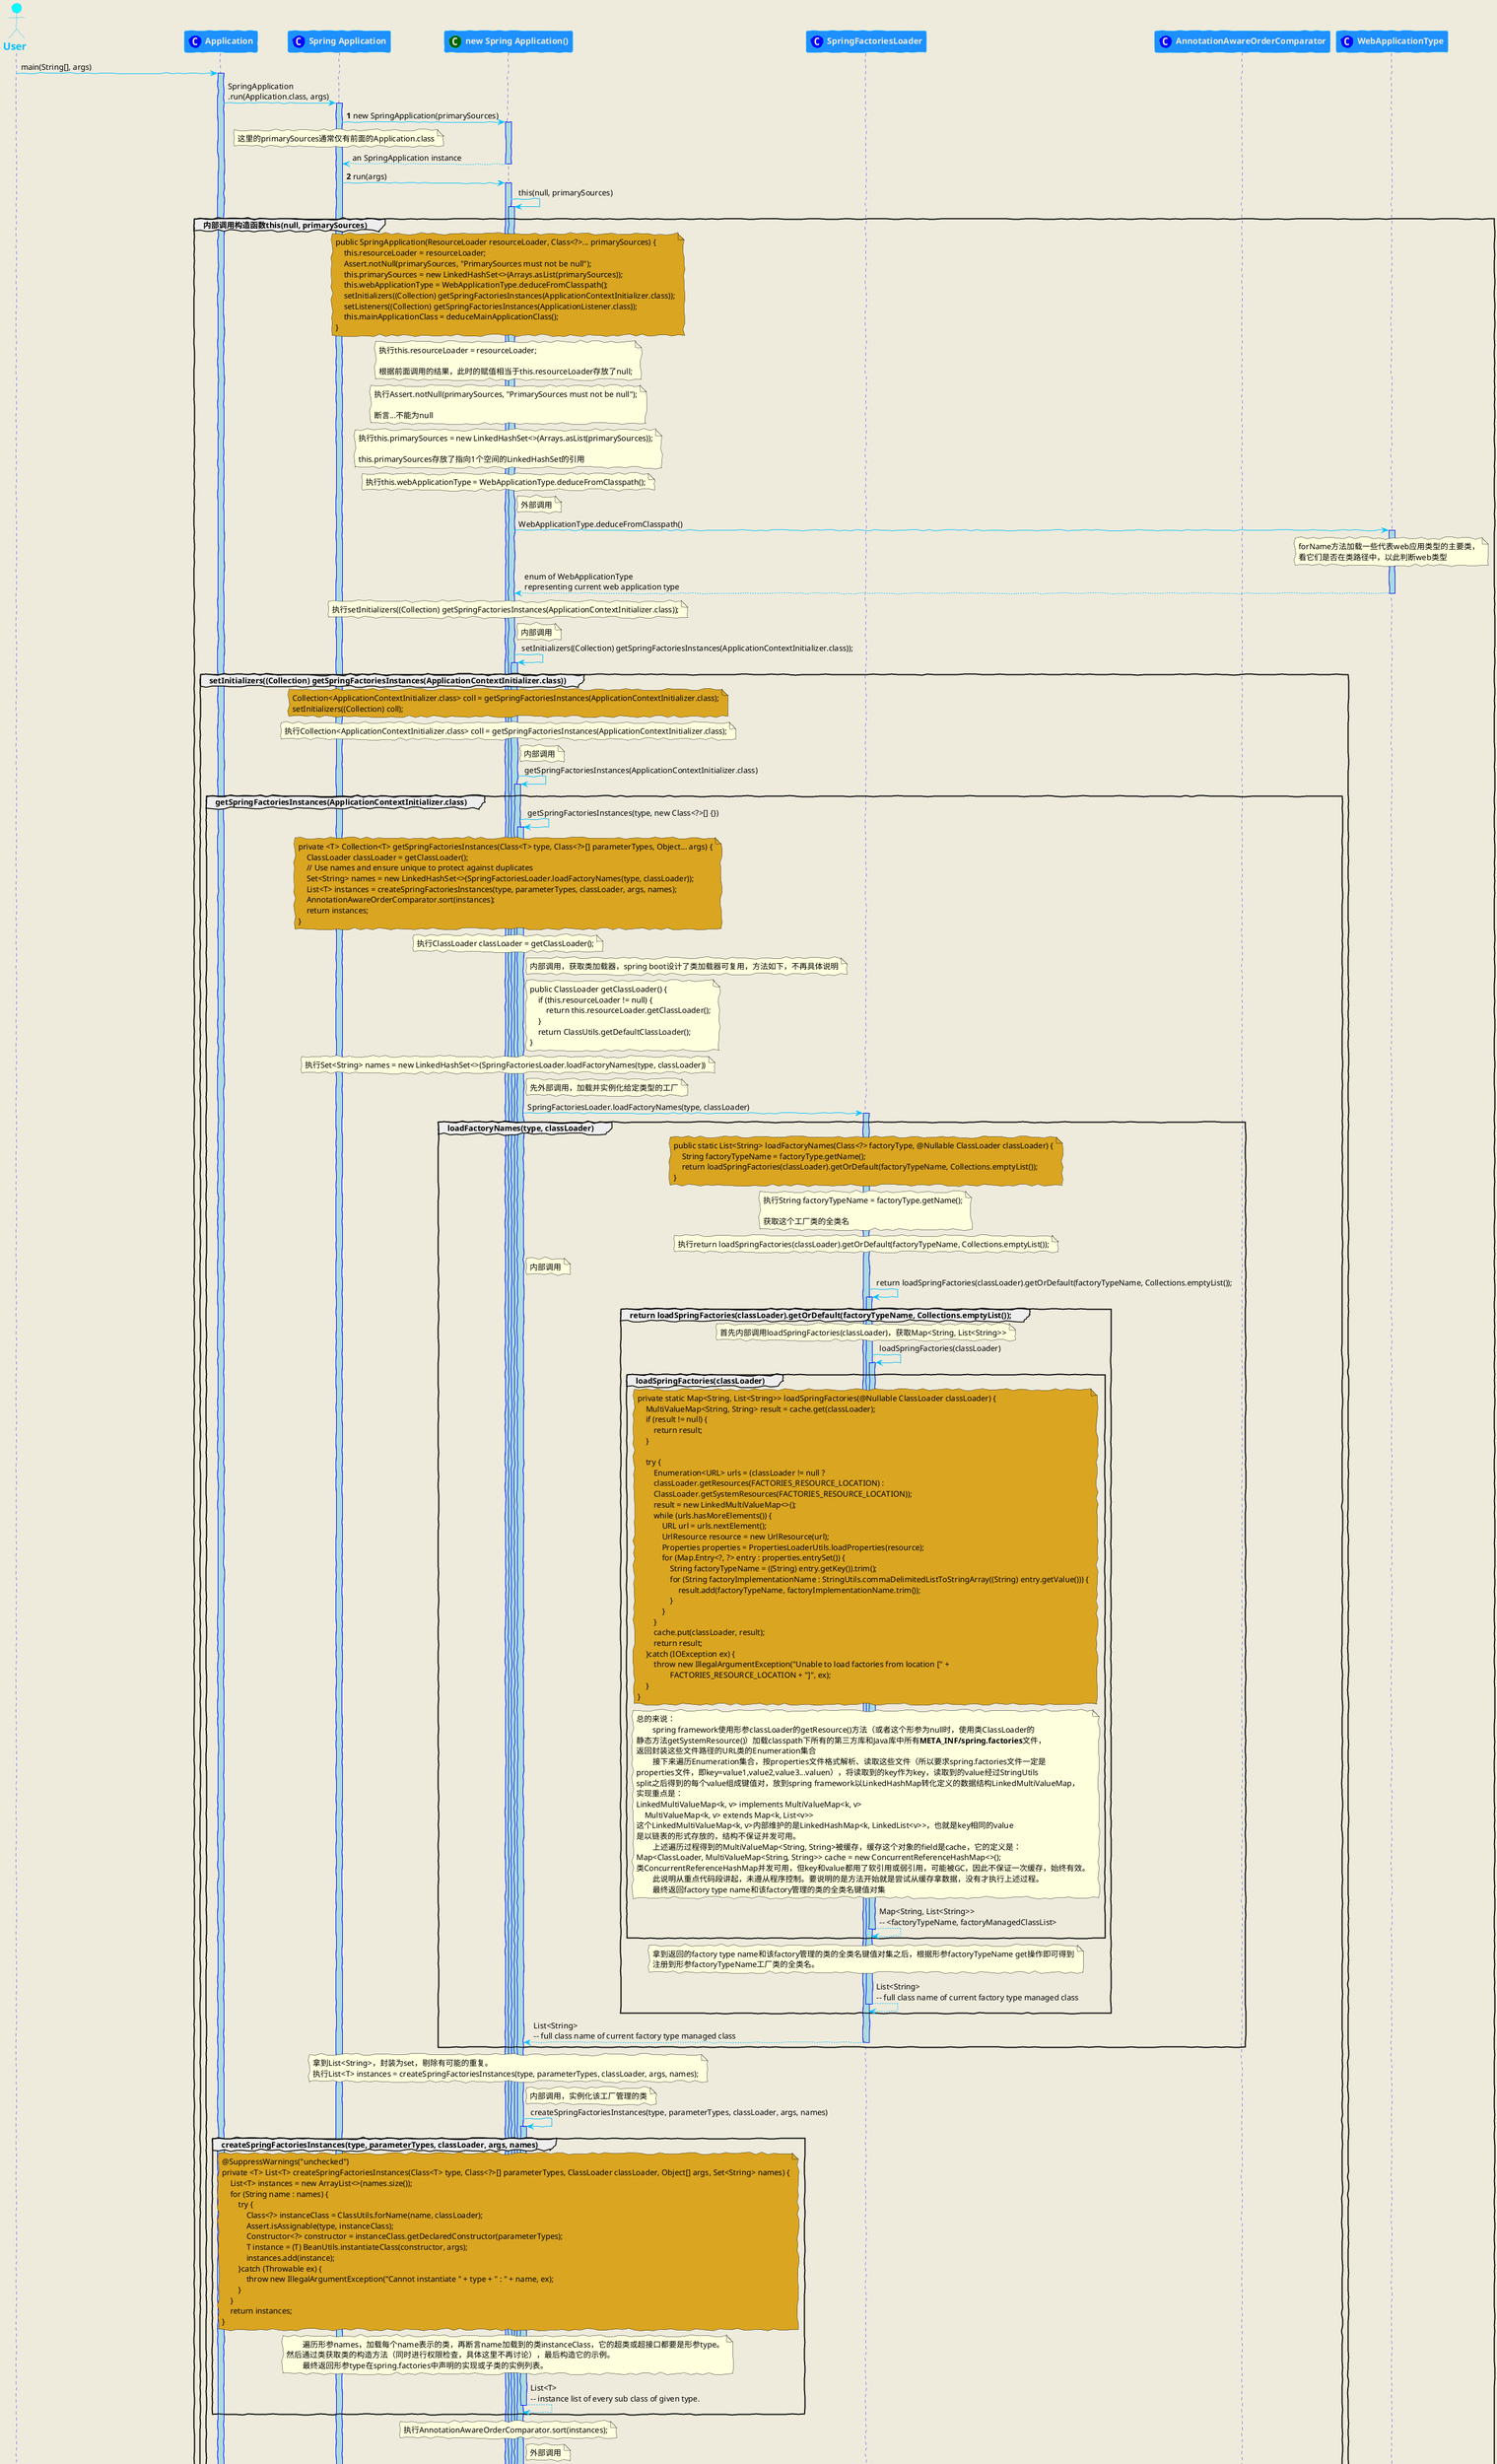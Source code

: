 @startuml
'hide footbox
skinparam backgroundColor #EEEBDC
skinparam handwritten true

skinparam Participant {
    BorderColor DeepSkyBlue
    BackgroundColor DodgerBlue
    FontSize 14
    FontColor #EEEBDC
    FontStyle bold
}

skinparam Actor {
    BorderColor DeepSkyBlue
    BackgroundColor aqua
    FontColor DeepSkyBlue
    FontSize 17
    FontStyle bold
    FontName Aapex
}

skinparam sequence {
    CircledCharacterFontColor blue
    ArrowColor DeepSkyBlue
    ArrowFontName Consolas

    LifeLineBorderColor blue
    LifeLineBackgroundColor #A9DCDF
}

actor User as U
participant "Application" as A << (C,blue) >>
participant "Spring Application" as SA << (C,blue) >>
participant "new Spring Application()" as NSA << (C,darkGreen) >>
participant "WebApplicationType" as WebType << (C,blue) >> order 1000
participant "SpringFactoriesLoader" as SpringFactoriesLoader << (C,blue) >> order 990
participant "AnnotationAwareOrderComparator" as AnnotationAwareOrderComparator << (C,blue) >> order 995


autoactivate on

U -> A: main(String[], args)

A -> SA: SpringApplication\n.run(Application.class, args)

SA -> NSA: **1** new SpringApplication(primarySources)
note over SA
这里的primarySources通常仅有前面的Application.class
end note

return an SpringApplication instance

SA -> NSA: **2** run(args)

NSA -> NSA: this(null, primarySources)

group 内部调用构造函数this(null, primarySources)
note over NSA #GoldenRod
public SpringApplication(ResourceLoader resourceLoader, Class<?>... primarySources) {
    this.resourceLoader = resourceLoader;
    Assert.notNull(primarySources, "PrimarySources must not be null");
    this.primarySources = new LinkedHashSet<>(Arrays.asList(primarySources));
    this.webApplicationType = WebApplicationType.deduceFromClasspath();
    setInitializers((Collection) getSpringFactoriesInstances(ApplicationContextInitializer.class));
    setListeners((Collection) getSpringFactoriesInstances(ApplicationListener.class));
    this.mainApplicationClass = deduceMainApplicationClass();
}
end note
note over NSA
执行this.resourceLoader = resourceLoader;

根据前面调用的结果，此时的赋值相当于this.resourceLoader存放了null;
end note
note over NSA
执行Assert.notNull(primarySources, "PrimarySources must not be null");

断言...不能为null
end note
note over NSA
执行this.primarySources = new LinkedHashSet<>(Arrays.asList(primarySources));

this.primarySources存放了指向1个空间的LinkedHashSet的引用
end note
note over NSA
执行this.webApplicationType = WebApplicationType.deduceFromClasspath();
end note
note right of NSA
外部调用
end note
NSA -> WebType: WebApplicationType.deduceFromClasspath()
note over WebType
forName方法加载一些代表web应用类型的主要类，
看它们是否在类路径中，以此判断web类型
end note
return enum of WebApplicationType\nrepresenting current web application type

note over NSA
执行setInitializers((Collection) getSpringFactoriesInstances(ApplicationContextInitializer.class));
end note
note right of NSA
内部调用
end note
NSA -> NSA: setInitializers((Collection) getSpringFactoriesInstances(ApplicationContextInitializer.class));
group setInitializers((Collection) getSpringFactoriesInstances(ApplicationContextInitializer.class))
note over NSA #GoldenRod
Collection<ApplicationContextInitializer.class> coll = getSpringFactoriesInstances(ApplicationContextInitializer.class);
setInitializers((Collection) coll);
end note
note over NSA
执行Collection<ApplicationContextInitializer.class> coll = getSpringFactoriesInstances(ApplicationContextInitializer.class);
end note
note right of NSA
内部调用
end note
NSA -> NSA: getSpringFactoriesInstances(ApplicationContextInitializer.class)
group getSpringFactoriesInstances(ApplicationContextInitializer.class)
NSA -> NSA: getSpringFactoriesInstances(type, new Class<?>[] {})
note over NSA  #GoldenRod
private <T> Collection<T> getSpringFactoriesInstances(Class<T> type, Class<?>[] parameterTypes, Object... args) {
    ClassLoader classLoader = getClassLoader();
    // Use names and ensure unique to protect against duplicates
    Set<String> names = new LinkedHashSet<>(SpringFactoriesLoader.loadFactoryNames(type, classLoader));
    List<T> instances = createSpringFactoriesInstances(type, parameterTypes, classLoader, args, names);
    AnnotationAwareOrderComparator.sort(instances);
    return instances;
}
end note
note over NSA
执行ClassLoader classLoader = getClassLoader();
end note
note right of NSA
内部调用，获取类加载器，spring boot设计了类加载器可复用，方法如下，不再具体说明
end note
note right of NSA
public ClassLoader getClassLoader() {
    if (this.resourceLoader != null) {
        return this.resourceLoader.getClassLoader();
    }
    return ClassUtils.getDefaultClassLoader();
}
end note
note over NSA
执行Set<String> names = new LinkedHashSet<>(SpringFactoriesLoader.loadFactoryNames(type, classLoader))
end note
note right of NSA
先外部调用，加载并实例化给定类型的工厂
end note
NSA -> SpringFactoriesLoader: SpringFactoriesLoader.loadFactoryNames(type, classLoader)
group loadFactoryNames(type, classLoader)
note over SpringFactoriesLoader #GoldenRod
public static List<String> loadFactoryNames(Class<?> factoryType, @Nullable ClassLoader classLoader) {
    String factoryTypeName = factoryType.getName();
    return loadSpringFactories(classLoader).getOrDefault(factoryTypeName, Collections.emptyList());
}
end note
note over SpringFactoriesLoader
执行String factoryTypeName = factoryType.getName();

获取这个工厂类的全类名
end note
note over SpringFactoriesLoader
执行return loadSpringFactories(classLoader).getOrDefault(factoryTypeName, Collections.emptyList());
end note
note right of NSA
内部调用
end note
SpringFactoriesLoader -> SpringFactoriesLoader: return loadSpringFactories(classLoader).getOrDefault(factoryTypeName, Collections.emptyList());
group return loadSpringFactories(classLoader).getOrDefault(factoryTypeName, Collections.emptyList());
note over SpringFactoriesLoader
首先内部调用loadSpringFactories(classLoader)，获取Map<String, List<String>>
end note
SpringFactoriesLoader -> SpringFactoriesLoader: loadSpringFactories(classLoader)
group loadSpringFactories(classLoader)
note over SpringFactoriesLoader #GoldenRod
private static Map<String, List<String>> loadSpringFactories(@Nullable ClassLoader classLoader) {
    MultiValueMap<String, String> result = cache.get(classLoader);
    if (result != null) {
        return result;
    }

    try {
        Enumeration<URL> urls = (classLoader != null ?
        classLoader.getResources(FACTORIES_RESOURCE_LOCATION) :
        ClassLoader.getSystemResources(FACTORIES_RESOURCE_LOCATION));
        result = new LinkedMultiValueMap<>();
        while (urls.hasMoreElements()) {
            URL url = urls.nextElement();
            UrlResource resource = new UrlResource(url);
            Properties properties = PropertiesLoaderUtils.loadProperties(resource);
            for (Map.Entry<?, ?> entry : properties.entrySet()) {
                String factoryTypeName = ((String) entry.getKey()).trim();
                for (String factoryImplementationName : StringUtils.commaDelimitedListToStringArray((String) entry.getValue())) {
                    result.add(factoryTypeName, factoryImplementationName.trim());
                }
            }
        }
        cache.put(classLoader, result);
        return result;
    }catch (IOException ex) {
        throw new IllegalArgumentException("Unable to load factories from location [" +
                FACTORIES_RESOURCE_LOCATION + "]", ex);
    }
}
end note
note over SpringFactoriesLoader
总的来说：
        spring framework使用形参classLoader的getResource()方法（或者这个形参为null时，使用类ClassLoader的
静态方法getSystemResource()）加载classpath下所有的第三方库和Java库中所有**META_INF/spring.factories**文件，
返回封装这些文件路径的URL类的Enumeration集合
        接下来遍历Enumeration集合，按properties文件格式解析、读取这些文件（所以要求spring.factories文件一定是
properties文件，即key=value1,value2,value3...valuen），将读取到的key作为key，读取到的value经过StringUtils
split之后得到的每个value组成键值对，放到spring framework以LinkedHashMap转化定义的数据结构LinkedMultiValueMap，
实现重点是：
LinkedMultiValueMap<k, v> implements MultiValueMap<k, v>
    MultiValueMap<k, v> extends Map<k, List<v>>
这个LinkedMultiValueMap<k, v>内部维护的是LinkedHashMap<k, LinkedList<v>>，也就是key相同的value
是以链表的形式存放的，结构不保证并发可用。
        上述遍历过程得到的MultiValueMap<String, String>被缓存，缓存这个对象的field是cache，它的定义是：
Map<ClassLoader, MultiValueMap<String, String>> cache = new ConcurrentReferenceHashMap<>();
类ConcurrentReferenceHashMap并发可用，但key和value都用了软引用或弱引用，可能被GC，因此不保证一次缓存，始终有效。
        此说明从重点代码段讲起，未遵从程序控制。要说明的是方法开始就是尝试从缓存拿数据，没有才执行上述过程。
        最终返回factory type name和该factory管理的类的全类名键值对集
end note
return Map<String, List<String>>\n-- <factoryTypeName, factoryManagedClassList>
end
note over SpringFactoriesLoader
拿到返回的factory type name和该factory管理的类的全类名键值对集之后，根据形参factoryTypeName get操作即可得到
注册到形参factoryTypeName工厂类的全类名。
end note
return List<String>\n-- full class name of current factory type managed class
end
return List<String>\n-- full class name of current factory type managed class
end
note over NSA
拿到List<String>，封装为set，剔除有可能的重复。
执行List<T> instances = createSpringFactoriesInstances(type, parameterTypes, classLoader, args, names);
end note
note right of NSA
内部调用，实例化该工厂管理的类
end note
NSA -> NSA: createSpringFactoriesInstances(type, parameterTypes, classLoader, args, names)
group createSpringFactoriesInstances(type, parameterTypes, classLoader, args, names)
note over NSA #GoldenRod
@SuppressWarnings("unchecked")
private <T> List<T> createSpringFactoriesInstances(Class<T> type, Class<?>[] parameterTypes, ClassLoader classLoader, Object[] args, Set<String> names) {
    List<T> instances = new ArrayList<>(names.size());
    for (String name : names) {
        try {
            Class<?> instanceClass = ClassUtils.forName(name, classLoader);
            Assert.isAssignable(type, instanceClass);
            Constructor<?> constructor = instanceClass.getDeclaredConstructor(parameterTypes);
            T instance = (T) BeanUtils.instantiateClass(constructor, args);
            instances.add(instance);
        }catch (Throwable ex) {
            throw new IllegalArgumentException("Cannot instantiate " + type + " : " + name, ex);
        }
    }
    return instances;
}
end note

note over NSA
        遍历形参names，加载每个name表示的类，再断言name加载到的类instanceClass，它的超类或超接口都要是形参type。
然后通过类获取类的构造方法（同时进行权限检查，具体这里不再讨论），最后构造它的示例。
        最终返回形参type在spring.factories中声明的实现或子类的实例列表。
end note
return List<T>\n-- instance list of every sub class of given type.
end
note over NSA
执行AnnotationAwareOrderComparator.sort(instances);
end note
note right of NSA
外部调用
end note
NSA -> AnnotationAwareOrderComparator: AnnotationAwareOrderComparator.sort(instances)
group AnnotationAwareOrderComparator.sort(instances)
note over AnnotationAwareOrderComparator
todo
end note
return
end
return List<T>\n-- sorted instance list of every sub class of given type.
end
note over NSA
执行setInitializers((Collection) coll);
end note
note right of NSA
内部调用，一个set操作
end note
end
note over NSA
执行setListeners((Collection) getSpringFactoriesInstances(ApplicationListener.class))
end note
note right of NSA
内部调用
end note
NSA -> NSA: setListeners((Collection) getSpringFactoriesInstances(ApplicationListener.class))
group setListeners((Collection) getSpringFactoriesInstances(ApplicationListener.class))
note over NSA
此过程和setInitializers((Collection) getSpringFactoriesInstances(ApplicationContextInitializer.class))
一样，唯一不同的是工厂类型不同，过程不再赘述
end note
end
note over NSA
执行this.mainApplicationClass = deduceMainApplicationClass();
推断main方法，并赋值
end note
return
end
NSA --> SA: application starting...
SA --> A: application starting...
A --> U: print output about application starting... in console
@enduml